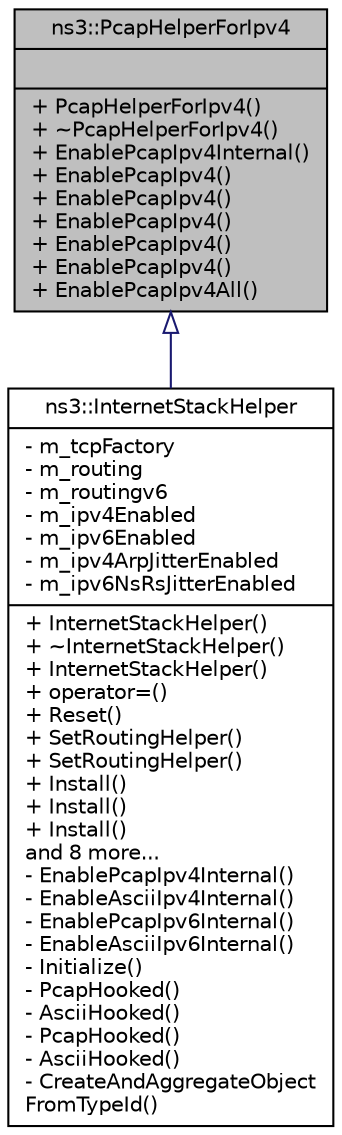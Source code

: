 digraph "ns3::PcapHelperForIpv4"
{
  edge [fontname="Helvetica",fontsize="10",labelfontname="Helvetica",labelfontsize="10"];
  node [fontname="Helvetica",fontsize="10",shape=record];
  Node1 [label="{ns3::PcapHelperForIpv4\n||+ PcapHelperForIpv4()\l+ ~PcapHelperForIpv4()\l+ EnablePcapIpv4Internal()\l+ EnablePcapIpv4()\l+ EnablePcapIpv4()\l+ EnablePcapIpv4()\l+ EnablePcapIpv4()\l+ EnablePcapIpv4()\l+ EnablePcapIpv4All()\l}",height=0.2,width=0.4,color="black", fillcolor="grey75", style="filled", fontcolor="black"];
  Node1 -> Node2 [dir="back",color="midnightblue",fontsize="10",style="solid",arrowtail="onormal"];
  Node2 [label="{ns3::InternetStackHelper\n|- m_tcpFactory\l- m_routing\l- m_routingv6\l- m_ipv4Enabled\l- m_ipv6Enabled\l- m_ipv4ArpJitterEnabled\l- m_ipv6NsRsJitterEnabled\l|+ InternetStackHelper()\l+ ~InternetStackHelper()\l+ InternetStackHelper()\l+ operator=()\l+ Reset()\l+ SetRoutingHelper()\l+ SetRoutingHelper()\l+ Install()\l+ Install()\l+ Install()\land 8 more...\l- EnablePcapIpv4Internal()\l- EnableAsciiIpv4Internal()\l- EnablePcapIpv6Internal()\l- EnableAsciiIpv6Internal()\l- Initialize()\l- PcapHooked()\l- AsciiHooked()\l- PcapHooked()\l- AsciiHooked()\l- CreateAndAggregateObject\lFromTypeId()\l}",height=0.2,width=0.4,color="black", fillcolor="white", style="filled",URL="$da/d33/classns3_1_1InternetStackHelper.html",tooltip="aggregate IP/TCP/UDP functionality to existing Nodes. "];
}
